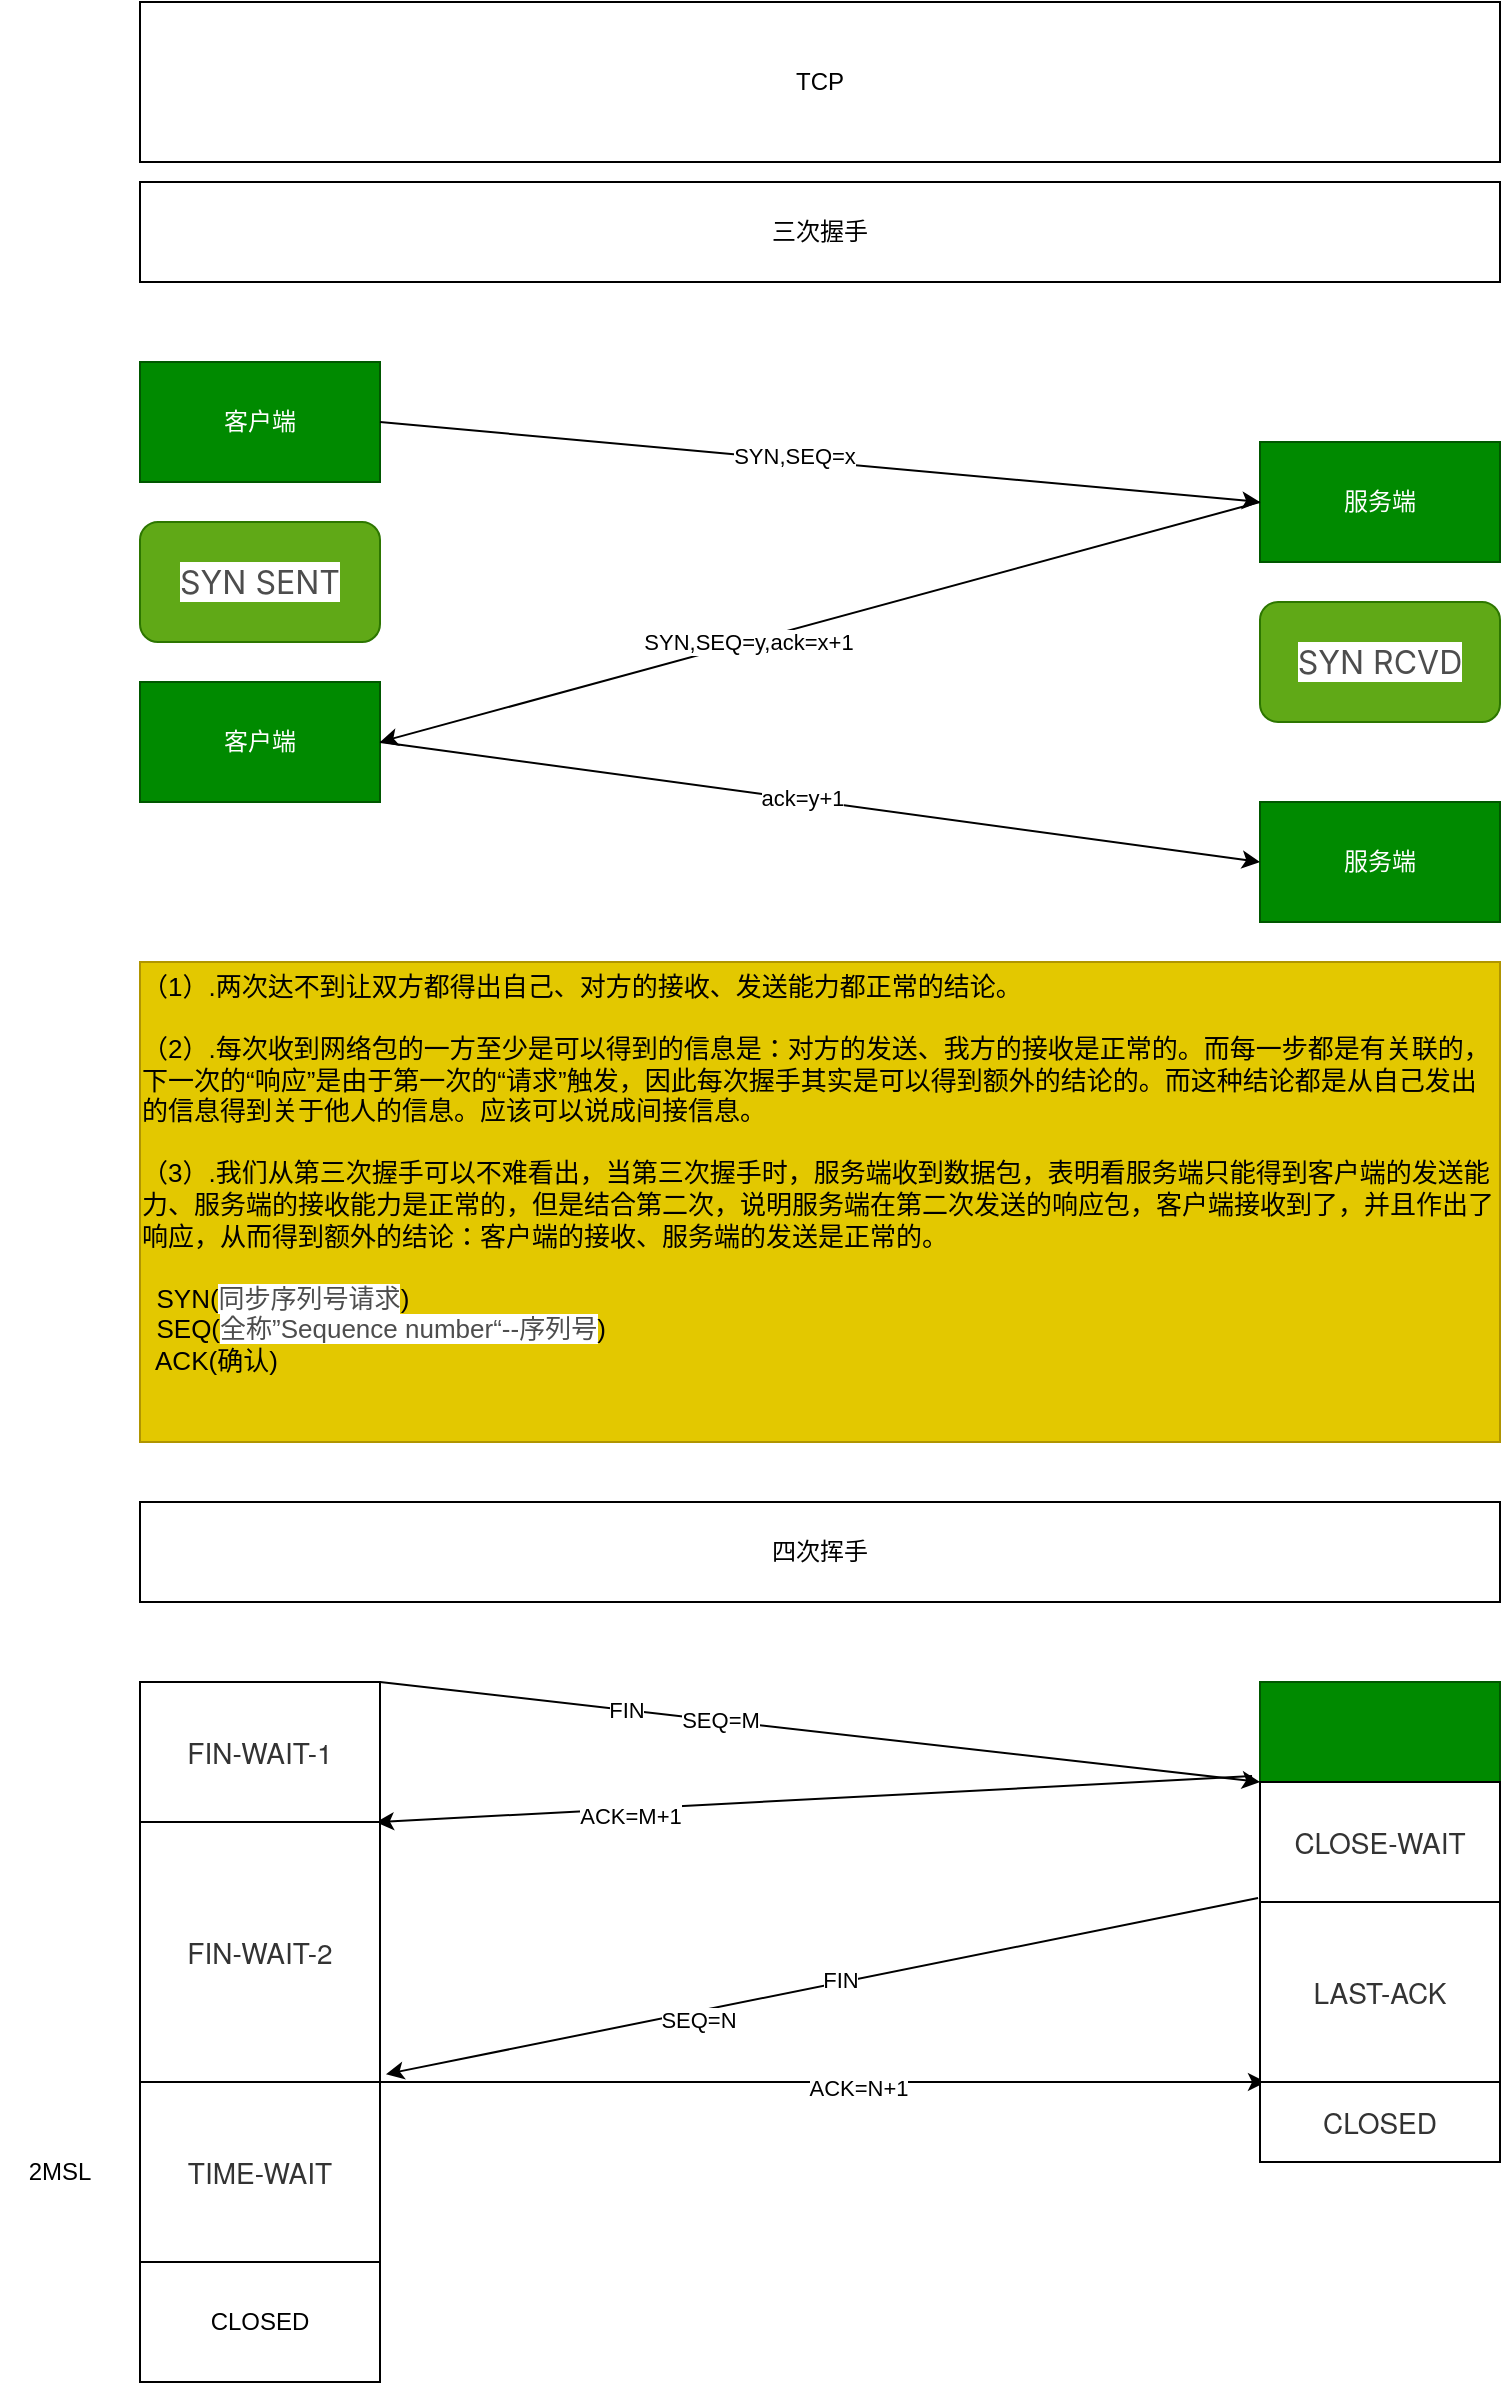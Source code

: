 <mxfile version="25.0.3">
  <diagram name="第 1 页" id="zou-GCAWuZEbWDU-ZgDb">
    <mxGraphModel dx="880" dy="444" grid="1" gridSize="10" guides="1" tooltips="1" connect="1" arrows="1" fold="1" page="1" pageScale="1" pageWidth="827" pageHeight="1169" math="0" shadow="0">
      <root>
        <mxCell id="0" />
        <mxCell id="1" parent="0" />
        <mxCell id="jUhCbkSQAkVbN6UOUl7a-1" value="TCP" style="rounded=0;whiteSpace=wrap;html=1;" vertex="1" parent="1">
          <mxGeometry x="80" y="40" width="680" height="80" as="geometry" />
        </mxCell>
        <mxCell id="jUhCbkSQAkVbN6UOUl7a-2" value="客户端" style="rounded=0;whiteSpace=wrap;html=1;fillColor=#008a00;fontColor=#ffffff;strokeColor=#005700;" vertex="1" parent="1">
          <mxGeometry x="80" y="220" width="120" height="60" as="geometry" />
        </mxCell>
        <mxCell id="jUhCbkSQAkVbN6UOUl7a-3" value="服务端" style="rounded=0;whiteSpace=wrap;html=1;fillColor=#008a00;fontColor=#ffffff;strokeColor=#005700;" vertex="1" parent="1">
          <mxGeometry x="640" y="260" width="120" height="60" as="geometry" />
        </mxCell>
        <mxCell id="jUhCbkSQAkVbN6UOUl7a-7" value="" style="endArrow=classic;html=1;rounded=0;exitX=1;exitY=0.5;exitDx=0;exitDy=0;entryX=0;entryY=0.5;entryDx=0;entryDy=0;" edge="1" parent="1" source="jUhCbkSQAkVbN6UOUl7a-2" target="jUhCbkSQAkVbN6UOUl7a-3">
          <mxGeometry width="50" height="50" relative="1" as="geometry">
            <mxPoint x="390" y="360" as="sourcePoint" />
            <mxPoint x="440" y="310" as="targetPoint" />
          </mxGeometry>
        </mxCell>
        <mxCell id="jUhCbkSQAkVbN6UOUl7a-10" value="SYN,SEQ=x" style="edgeLabel;html=1;align=center;verticalAlign=middle;resizable=0;points=[];" vertex="1" connectable="0" parent="jUhCbkSQAkVbN6UOUl7a-7">
          <mxGeometry x="-0.064" y="2" relative="1" as="geometry">
            <mxPoint as="offset" />
          </mxGeometry>
        </mxCell>
        <mxCell id="jUhCbkSQAkVbN6UOUl7a-8" value="三次握手" style="rounded=0;whiteSpace=wrap;html=1;" vertex="1" parent="1">
          <mxGeometry x="80" y="130" width="680" height="50" as="geometry" />
        </mxCell>
        <mxCell id="jUhCbkSQAkVbN6UOUl7a-11" value="客户端" style="rounded=0;whiteSpace=wrap;html=1;fillColor=#008a00;fontColor=#ffffff;strokeColor=#005700;" vertex="1" parent="1">
          <mxGeometry x="80" y="380" width="120" height="60" as="geometry" />
        </mxCell>
        <mxCell id="jUhCbkSQAkVbN6UOUl7a-12" value="" style="endArrow=classic;html=1;rounded=0;entryX=1;entryY=0.5;entryDx=0;entryDy=0;" edge="1" parent="1" target="jUhCbkSQAkVbN6UOUl7a-11">
          <mxGeometry width="50" height="50" relative="1" as="geometry">
            <mxPoint x="640" y="290" as="sourcePoint" />
            <mxPoint x="440" y="410" as="targetPoint" />
          </mxGeometry>
        </mxCell>
        <mxCell id="jUhCbkSQAkVbN6UOUl7a-13" value="SYN,SEQ=y,ack=x+1" style="edgeLabel;html=1;align=center;verticalAlign=middle;resizable=0;points=[];" vertex="1" connectable="0" parent="jUhCbkSQAkVbN6UOUl7a-12">
          <mxGeometry x="0.164" relative="1" as="geometry">
            <mxPoint as="offset" />
          </mxGeometry>
        </mxCell>
        <mxCell id="jUhCbkSQAkVbN6UOUl7a-14" value="服务端" style="rounded=0;whiteSpace=wrap;html=1;fillColor=#008a00;fontColor=#ffffff;strokeColor=#005700;" vertex="1" parent="1">
          <mxGeometry x="640" y="440" width="120" height="60" as="geometry" />
        </mxCell>
        <mxCell id="jUhCbkSQAkVbN6UOUl7a-15" value="" style="endArrow=classic;html=1;rounded=0;entryX=0;entryY=0.5;entryDx=0;entryDy=0;exitX=1;exitY=0.5;exitDx=0;exitDy=0;" edge="1" parent="1" source="jUhCbkSQAkVbN6UOUl7a-11" target="jUhCbkSQAkVbN6UOUl7a-14">
          <mxGeometry width="50" height="50" relative="1" as="geometry">
            <mxPoint x="200" y="350" as="sourcePoint" />
            <mxPoint x="440" y="410" as="targetPoint" />
          </mxGeometry>
        </mxCell>
        <mxCell id="jUhCbkSQAkVbN6UOUl7a-16" value="ack=y+1" style="edgeLabel;html=1;align=center;verticalAlign=middle;resizable=0;points=[];" vertex="1" connectable="0" parent="jUhCbkSQAkVbN6UOUl7a-15">
          <mxGeometry x="-0.041" y="1" relative="1" as="geometry">
            <mxPoint as="offset" />
          </mxGeometry>
        </mxCell>
        <mxCell id="jUhCbkSQAkVbN6UOUl7a-18" value="&lt;span style=&quot;color: rgb(77, 77, 77); font-family: -apple-system, &amp;quot;SF UI Text&amp;quot;, Arial, &amp;quot;PingFang SC&amp;quot;, &amp;quot;Hiragino Sans GB&amp;quot;, &amp;quot;Microsoft YaHei&amp;quot;, &amp;quot;WenQuanYi Micro Hei&amp;quot;, sans-serif, SimHei, SimSun; font-size: 16px; text-align: justify; background-color: rgb(255, 255, 255);&quot;&gt;SYN SENT&lt;/span&gt;" style="rounded=1;whiteSpace=wrap;html=1;fillColor=#60a917;fontColor=#ffffff;strokeColor=#2D7600;" vertex="1" parent="1">
          <mxGeometry x="80" y="300" width="120" height="60" as="geometry" />
        </mxCell>
        <mxCell id="jUhCbkSQAkVbN6UOUl7a-19" value="&lt;span style=&quot;color: rgb(77, 77, 77); font-family: -apple-system, &amp;quot;SF UI Text&amp;quot;, Arial, &amp;quot;PingFang SC&amp;quot;, &amp;quot;Hiragino Sans GB&amp;quot;, &amp;quot;Microsoft YaHei&amp;quot;, &amp;quot;WenQuanYi Micro Hei&amp;quot;, sans-serif, SimHei, SimSun; font-size: 16px; text-align: justify; background-color: rgb(255, 255, 255);&quot;&gt;SYN RCVD&lt;/span&gt;" style="rounded=1;whiteSpace=wrap;html=1;fillColor=#60a917;fontColor=#ffffff;strokeColor=#2D7600;" vertex="1" parent="1">
          <mxGeometry x="640" y="340" width="120" height="60" as="geometry" />
        </mxCell>
        <mxCell id="jUhCbkSQAkVbN6UOUl7a-20" value="&lt;div style=&quot;text-align: left;&quot;&gt;&lt;font style=&quot;font-size: 13px;&quot;&gt;（1）.两次达不到让双方都得出自己、对方的接收、发送能力都正常的结论。&lt;/font&gt;&lt;/div&gt;&lt;div style=&quot;text-align: left;&quot;&gt;&lt;font style=&quot;font-size: 13px;&quot;&gt;&lt;br&gt;&lt;/font&gt;&lt;/div&gt;&lt;div style=&quot;text-align: left;&quot;&gt;&lt;font style=&quot;font-size: 13px;&quot;&gt;（2）.每次收到网络包的一方至少是可以得到的信息是：对方的发送、我方的接收是正常的。而每一步都是有关联的，下一次的“响应”是由于第一次的“请求”触发，因此每次握手其实是可以得到额外的结论的。而这种结论都是从自己发出的信息得到关于他人的信息。应该可以说成间接信息。&lt;/font&gt;&lt;/div&gt;&lt;div style=&quot;text-align: left;&quot;&gt;&lt;font style=&quot;font-size: 13px;&quot;&gt;&lt;br&gt;&lt;/font&gt;&lt;/div&gt;&lt;div style=&quot;text-align: left;&quot;&gt;&lt;font style=&quot;font-size: 13px;&quot;&gt;（3）.我们从第三次握手可以不难看出，当第三次握手时，服务端收到数据包，表明看服务端只能得到客户端的发送能力、服务端的接收能力是正常的，但是结合第二次，说明服务端在第二次发送的响应包，客户端接收到了，并且作出了响应，从而得到额外的结论：客户端的接收、服务端的发送是正常的。&lt;/font&gt;&lt;/div&gt;&lt;div style=&quot;text-align: left;&quot;&gt;&lt;font style=&quot;font-size: 13px;&quot;&gt;&lt;br&gt;&lt;/font&gt;&lt;/div&gt;&lt;div style=&quot;text-align: left;&quot;&gt;&lt;font style=&quot;font-size: 13px;&quot; face=&quot;Helvetica&quot;&gt;&lt;font style=&quot;&quot;&gt;&amp;nbsp; SYN(&lt;/font&gt;&lt;span style=&quot;background-color: rgb(255, 255, 255); color: rgb(77, 77, 77); text-align: justify;&quot;&gt;同步序列号请求&lt;/span&gt;&lt;span style=&quot;background-color: initial;&quot;&gt;)&lt;/span&gt;&lt;/font&gt;&lt;/div&gt;&lt;div style=&quot;text-align: left;&quot;&gt;&lt;font style=&quot;font-size: 13px;&quot; face=&quot;Helvetica&quot;&gt;&lt;span style=&quot;background-color: initial;&quot;&gt;&amp;nbsp; SEQ(&lt;/span&gt;&lt;span style=&quot;background-color: rgb(255, 255, 255); color: rgb(77, 77, 77); text-align: justify;&quot;&gt;全称”Sequence&amp;nbsp;number“--序列号&lt;/span&gt;&lt;span style=&quot;background-color: initial;&quot;&gt;)&lt;/span&gt;&lt;/font&gt;&lt;/div&gt;&lt;div style=&quot;text-align: left;&quot;&gt;&lt;span style=&quot;background-color: initial;&quot;&gt;&lt;font style=&quot;font-size: 13px;&quot; face=&quot;Helvetica&quot;&gt;&amp;nbsp; ACK(确认)&lt;/font&gt;&lt;/span&gt;&lt;/div&gt;&lt;div&gt;&lt;br&gt;&lt;/div&gt;&lt;div&gt;&lt;br&gt;&lt;/div&gt;" style="rounded=0;whiteSpace=wrap;html=1;fillColor=#e3c800;fontColor=#000000;strokeColor=#B09500;" vertex="1" parent="1">
          <mxGeometry x="80" y="520" width="680" height="240" as="geometry" />
        </mxCell>
        <mxCell id="jUhCbkSQAkVbN6UOUl7a-22" value="四次挥手" style="rounded=0;whiteSpace=wrap;html=1;" vertex="1" parent="1">
          <mxGeometry x="80" y="790" width="680" height="50" as="geometry" />
        </mxCell>
        <mxCell id="jUhCbkSQAkVbN6UOUl7a-23" value="服务" style="rounded=0;whiteSpace=wrap;html=1;fillColor=#008a00;fontColor=#ffffff;strokeColor=#005700;" vertex="1" parent="1">
          <mxGeometry x="80" y="880" width="120" height="240" as="geometry" />
        </mxCell>
        <mxCell id="jUhCbkSQAkVbN6UOUl7a-24" value="服务" style="rounded=0;whiteSpace=wrap;html=1;fillColor=#008a00;fontColor=#ffffff;strokeColor=#005700;" vertex="1" parent="1">
          <mxGeometry x="640" y="880" width="120" height="240" as="geometry" />
        </mxCell>
        <mxCell id="jUhCbkSQAkVbN6UOUl7a-25" value="" style="endArrow=classic;html=1;rounded=0;exitX=1;exitY=0;exitDx=0;exitDy=0;" edge="1" parent="1" source="jUhCbkSQAkVbN6UOUl7a-23">
          <mxGeometry width="50" height="50" relative="1" as="geometry">
            <mxPoint x="390" y="1100" as="sourcePoint" />
            <mxPoint x="640" y="930" as="targetPoint" />
          </mxGeometry>
        </mxCell>
        <mxCell id="jUhCbkSQAkVbN6UOUl7a-35" value="FIN" style="edgeLabel;html=1;align=center;verticalAlign=middle;resizable=0;points=[];" vertex="1" connectable="0" parent="jUhCbkSQAkVbN6UOUl7a-25">
          <mxGeometry x="-0.441" relative="1" as="geometry">
            <mxPoint as="offset" />
          </mxGeometry>
        </mxCell>
        <mxCell id="jUhCbkSQAkVbN6UOUl7a-36" value="SEQ=M" style="edgeLabel;html=1;align=center;verticalAlign=middle;resizable=0;points=[];" vertex="1" connectable="0" parent="jUhCbkSQAkVbN6UOUl7a-25">
          <mxGeometry x="-0.228" y="1" relative="1" as="geometry">
            <mxPoint as="offset" />
          </mxGeometry>
        </mxCell>
        <mxCell id="jUhCbkSQAkVbN6UOUl7a-28" value="" style="endArrow=classic;html=1;rounded=0;exitX=-0.033;exitY=0.196;exitDx=0;exitDy=0;exitPerimeter=0;entryX=0.983;entryY=0.292;entryDx=0;entryDy=0;entryPerimeter=0;" edge="1" parent="1" source="jUhCbkSQAkVbN6UOUl7a-24" target="jUhCbkSQAkVbN6UOUl7a-23">
          <mxGeometry width="50" height="50" relative="1" as="geometry">
            <mxPoint x="390" y="1000" as="sourcePoint" />
            <mxPoint x="440" y="950" as="targetPoint" />
          </mxGeometry>
        </mxCell>
        <mxCell id="jUhCbkSQAkVbN6UOUl7a-37" value="ACK=M+1" style="edgeLabel;html=1;align=center;verticalAlign=middle;resizable=0;points=[];" vertex="1" connectable="0" parent="jUhCbkSQAkVbN6UOUl7a-28">
          <mxGeometry x="0.421" y="3" relative="1" as="geometry">
            <mxPoint as="offset" />
          </mxGeometry>
        </mxCell>
        <mxCell id="jUhCbkSQAkVbN6UOUl7a-29" value="" style="endArrow=classic;html=1;rounded=0;entryX=0;entryY=0.75;entryDx=0;entryDy=0;exitX=1;exitY=0;exitDx=0;exitDy=0;" edge="1" parent="1" source="jUhCbkSQAkVbN6UOUl7a-31">
          <mxGeometry width="50" height="50" relative="1" as="geometry">
            <mxPoint x="200" y="1101.12" as="sourcePoint" />
            <mxPoint x="643" y="1080" as="targetPoint" />
          </mxGeometry>
        </mxCell>
        <mxCell id="jUhCbkSQAkVbN6UOUl7a-40" value="ACK=N+1" style="edgeLabel;html=1;align=center;verticalAlign=middle;resizable=0;points=[];" vertex="1" connectable="0" parent="jUhCbkSQAkVbN6UOUl7a-29">
          <mxGeometry x="0.078" y="-3" relative="1" as="geometry">
            <mxPoint as="offset" />
          </mxGeometry>
        </mxCell>
        <mxCell id="jUhCbkSQAkVbN6UOUl7a-30" value="" style="endArrow=classic;html=1;rounded=0;exitX=-0.008;exitY=0.45;exitDx=0;exitDy=0;exitPerimeter=0;entryX=1.025;entryY=0.817;entryDx=0;entryDy=0;entryPerimeter=0;" edge="1" parent="1" source="jUhCbkSQAkVbN6UOUl7a-24" target="jUhCbkSQAkVbN6UOUl7a-23">
          <mxGeometry width="50" height="50" relative="1" as="geometry">
            <mxPoint x="630" y="1010" as="sourcePoint" />
            <mxPoint x="210" y="1030" as="targetPoint" />
          </mxGeometry>
        </mxCell>
        <mxCell id="jUhCbkSQAkVbN6UOUl7a-38" value="FIN" style="edgeLabel;html=1;align=center;verticalAlign=middle;resizable=0;points=[];" vertex="1" connectable="0" parent="jUhCbkSQAkVbN6UOUl7a-30">
          <mxGeometry x="-0.042" y="-1" relative="1" as="geometry">
            <mxPoint as="offset" />
          </mxGeometry>
        </mxCell>
        <mxCell id="jUhCbkSQAkVbN6UOUl7a-39" value="SEQ=N" style="edgeLabel;html=1;align=center;verticalAlign=middle;resizable=0;points=[];" vertex="1" connectable="0" parent="jUhCbkSQAkVbN6UOUl7a-30">
          <mxGeometry x="0.288" y="4" relative="1" as="geometry">
            <mxPoint as="offset" />
          </mxGeometry>
        </mxCell>
        <mxCell id="jUhCbkSQAkVbN6UOUl7a-31" value="&lt;span style=&quot;color: rgb(51, 51, 51); font-family: &amp;quot;pingfang SC&amp;quot;, &amp;quot;helvetica neue&amp;quot;, arial, &amp;quot;hiragino sans gb&amp;quot;, &amp;quot;microsoft yahei ui&amp;quot;, &amp;quot;microsoft yahei&amp;quot;, simsun, sans-serif; font-size: 14px; text-align: start; white-space-collapse: preserve; background-color: rgb(255, 255, 255);&quot;&gt;TIME-WAIT&lt;/span&gt;" style="rounded=0;whiteSpace=wrap;html=1;" vertex="1" parent="1">
          <mxGeometry x="80" y="1080" width="120" height="90" as="geometry" />
        </mxCell>
        <mxCell id="jUhCbkSQAkVbN6UOUl7a-32" value="&lt;span style=&quot;color: rgb(51, 51, 51); font-family: &amp;quot;pingfang SC&amp;quot;, &amp;quot;helvetica neue&amp;quot;, arial, &amp;quot;hiragino sans gb&amp;quot;, &amp;quot;microsoft yahei ui&amp;quot;, &amp;quot;microsoft yahei&amp;quot;, simsun, sans-serif; font-size: 14px; text-align: start; white-space-collapse: preserve; background-color: rgb(255, 255, 255);&quot;&gt;FIN-WAIT-2&lt;/span&gt;" style="rounded=0;whiteSpace=wrap;html=1;" vertex="1" parent="1">
          <mxGeometry x="80" y="950" width="120" height="130" as="geometry" />
        </mxCell>
        <mxCell id="jUhCbkSQAkVbN6UOUl7a-33" value="&lt;span style=&quot;color: rgb(51, 51, 51); font-family: &amp;quot;pingfang SC&amp;quot;, &amp;quot;helvetica neue&amp;quot;, arial, &amp;quot;hiragino sans gb&amp;quot;, &amp;quot;microsoft yahei ui&amp;quot;, &amp;quot;microsoft yahei&amp;quot;, simsun, sans-serif; font-size: 14px; text-align: start; white-space-collapse: preserve; background-color: rgb(255, 255, 255);&quot;&gt;FIN-WAIT-1&lt;/span&gt;" style="rounded=0;whiteSpace=wrap;html=1;" vertex="1" parent="1">
          <mxGeometry x="80" y="880" width="120" height="70" as="geometry" />
        </mxCell>
        <mxCell id="jUhCbkSQAkVbN6UOUl7a-41" value="&lt;span style=&quot;color: rgb(51, 51, 51); font-family: &amp;quot;pingfang SC&amp;quot;, &amp;quot;helvetica neue&amp;quot;, arial, &amp;quot;hiragino sans gb&amp;quot;, &amp;quot;microsoft yahei ui&amp;quot;, &amp;quot;microsoft yahei&amp;quot;, simsun, sans-serif; font-size: 14px; text-align: start; white-space-collapse: preserve; background-color: rgb(255, 255, 255);&quot;&gt;LAST-ACK&lt;/span&gt;" style="rounded=0;whiteSpace=wrap;html=1;" vertex="1" parent="1">
          <mxGeometry x="640" y="990" width="120" height="90" as="geometry" />
        </mxCell>
        <mxCell id="jUhCbkSQAkVbN6UOUl7a-42" value="&lt;span style=&quot;color: rgb(51, 51, 51); font-family: &amp;quot;pingfang SC&amp;quot;, &amp;quot;helvetica neue&amp;quot;, arial, &amp;quot;hiragino sans gb&amp;quot;, &amp;quot;microsoft yahei ui&amp;quot;, &amp;quot;microsoft yahei&amp;quot;, simsun, sans-serif; font-size: 14px; text-align: start; white-space-collapse: preserve; background-color: rgb(255, 255, 255);&quot;&gt;CLOSE-WAIT&lt;/span&gt;" style="rounded=0;whiteSpace=wrap;html=1;" vertex="1" parent="1">
          <mxGeometry x="640" y="930" width="120" height="60" as="geometry" />
        </mxCell>
        <mxCell id="jUhCbkSQAkVbN6UOUl7a-43" value="&lt;span style=&quot;color: rgb(51, 51, 51); font-family: &amp;quot;pingfang SC&amp;quot;, &amp;quot;helvetica neue&amp;quot;, arial, &amp;quot;hiragino sans gb&amp;quot;, &amp;quot;microsoft yahei ui&amp;quot;, &amp;quot;microsoft yahei&amp;quot;, simsun, sans-serif; font-size: 14px; text-align: start; white-space-collapse: preserve; background-color: rgb(255, 255, 255);&quot;&gt;CLOSED&lt;/span&gt;" style="rounded=0;whiteSpace=wrap;html=1;" vertex="1" parent="1">
          <mxGeometry x="640" y="1080" width="120" height="40" as="geometry" />
        </mxCell>
        <mxCell id="jUhCbkSQAkVbN6UOUl7a-45" value="2MSL" style="text;html=1;align=center;verticalAlign=middle;whiteSpace=wrap;rounded=0;" vertex="1" parent="1">
          <mxGeometry x="10" y="1110" width="60" height="30" as="geometry" />
        </mxCell>
        <mxCell id="jUhCbkSQAkVbN6UOUl7a-46" value="CLOSED" style="rounded=0;whiteSpace=wrap;html=1;" vertex="1" parent="1">
          <mxGeometry x="80" y="1170" width="120" height="60" as="geometry" />
        </mxCell>
      </root>
    </mxGraphModel>
  </diagram>
</mxfile>

